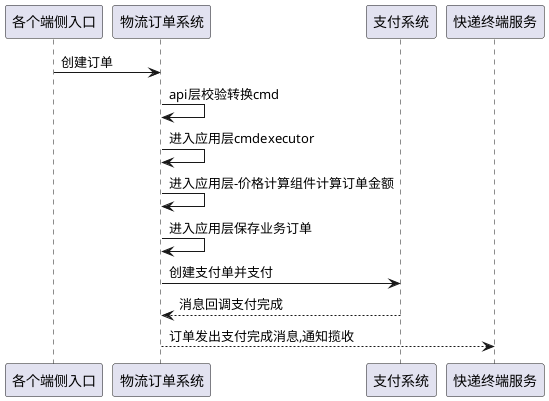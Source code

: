 @startuml
participant  各个端侧入口 as  endpoint
participant  物流订单系统 as  order
participant  支付系统 as  payment
participant  快递终端服务 as  endexpress
endpoint -> order : 创建订单
order -> order : api层校验转换cmd
order -> order : 进入应用层cmdexecutor
order -> order : 进入应用层-价格计算组件计算订单金额
order -> order : 进入应用层保存业务订单
order -> payment : 创建支付单并支付
payment --> order : 消息回调支付完成
order --> endexpress : 订单发出支付完成消息,通知揽收
@enduml